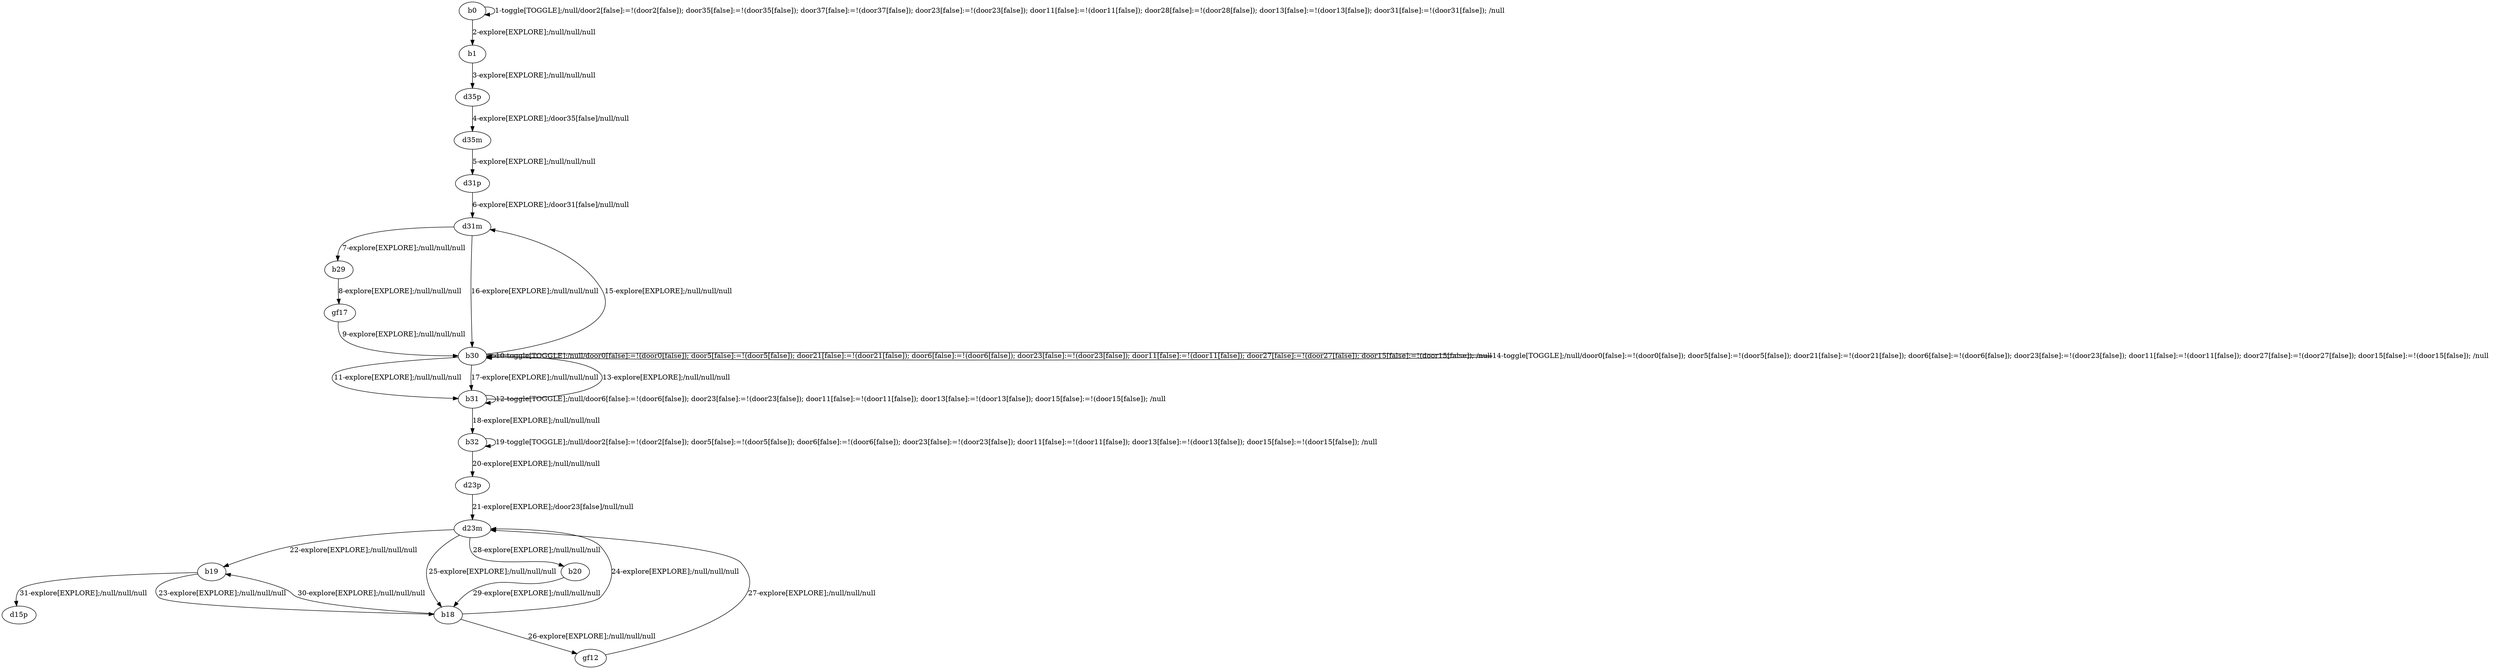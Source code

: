# Total number of goals covered by this test: 9
# gf17 --> b30
# b30 --> b31
# b31 --> b30
# d31m --> b30
# b30 --> b30
# b32 --> b32
# b31 --> b31
# b30 --> d31m
# b32 --> d23p

digraph g {
"b0" -> "b0" [label = "1-toggle[TOGGLE];/null/door2[false]:=!(door2[false]); door35[false]:=!(door35[false]); door37[false]:=!(door37[false]); door23[false]:=!(door23[false]); door11[false]:=!(door11[false]); door28[false]:=!(door28[false]); door13[false]:=!(door13[false]); door31[false]:=!(door31[false]); /null"];
"b0" -> "b1" [label = "2-explore[EXPLORE];/null/null/null"];
"b1" -> "d35p" [label = "3-explore[EXPLORE];/null/null/null"];
"d35p" -> "d35m" [label = "4-explore[EXPLORE];/door35[false]/null/null"];
"d35m" -> "d31p" [label = "5-explore[EXPLORE];/null/null/null"];
"d31p" -> "d31m" [label = "6-explore[EXPLORE];/door31[false]/null/null"];
"d31m" -> "b29" [label = "7-explore[EXPLORE];/null/null/null"];
"b29" -> "gf17" [label = "8-explore[EXPLORE];/null/null/null"];
"gf17" -> "b30" [label = "9-explore[EXPLORE];/null/null/null"];
"b30" -> "b30" [label = "10-toggle[TOGGLE];/null/door0[false]:=!(door0[false]); door5[false]:=!(door5[false]); door21[false]:=!(door21[false]); door6[false]:=!(door6[false]); door23[false]:=!(door23[false]); door11[false]:=!(door11[false]); door27[false]:=!(door27[false]); door15[false]:=!(door15[false]); /null"];
"b30" -> "b31" [label = "11-explore[EXPLORE];/null/null/null"];
"b31" -> "b31" [label = "12-toggle[TOGGLE];/null/door6[false]:=!(door6[false]); door23[false]:=!(door23[false]); door11[false]:=!(door11[false]); door13[false]:=!(door13[false]); door15[false]:=!(door15[false]); /null"];
"b31" -> "b30" [label = "13-explore[EXPLORE];/null/null/null"];
"b30" -> "b30" [label = "14-toggle[TOGGLE];/null/door0[false]:=!(door0[false]); door5[false]:=!(door5[false]); door21[false]:=!(door21[false]); door6[false]:=!(door6[false]); door23[false]:=!(door23[false]); door11[false]:=!(door11[false]); door27[false]:=!(door27[false]); door15[false]:=!(door15[false]); /null"];
"b30" -> "d31m" [label = "15-explore[EXPLORE];/null/null/null"];
"d31m" -> "b30" [label = "16-explore[EXPLORE];/null/null/null"];
"b30" -> "b31" [label = "17-explore[EXPLORE];/null/null/null"];
"b31" -> "b32" [label = "18-explore[EXPLORE];/null/null/null"];
"b32" -> "b32" [label = "19-toggle[TOGGLE];/null/door2[false]:=!(door2[false]); door5[false]:=!(door5[false]); door6[false]:=!(door6[false]); door23[false]:=!(door23[false]); door11[false]:=!(door11[false]); door13[false]:=!(door13[false]); door15[false]:=!(door15[false]); /null"];
"b32" -> "d23p" [label = "20-explore[EXPLORE];/null/null/null"];
"d23p" -> "d23m" [label = "21-explore[EXPLORE];/door23[false]/null/null"];
"d23m" -> "b19" [label = "22-explore[EXPLORE];/null/null/null"];
"b19" -> "b18" [label = "23-explore[EXPLORE];/null/null/null"];
"b18" -> "d23m" [label = "24-explore[EXPLORE];/null/null/null"];
"d23m" -> "b18" [label = "25-explore[EXPLORE];/null/null/null"];
"b18" -> "gf12" [label = "26-explore[EXPLORE];/null/null/null"];
"gf12" -> "d23m" [label = "27-explore[EXPLORE];/null/null/null"];
"d23m" -> "b20" [label = "28-explore[EXPLORE];/null/null/null"];
"b20" -> "b18" [label = "29-explore[EXPLORE];/null/null/null"];
"b18" -> "b19" [label = "30-explore[EXPLORE];/null/null/null"];
"b19" -> "d15p" [label = "31-explore[EXPLORE];/null/null/null"];
}